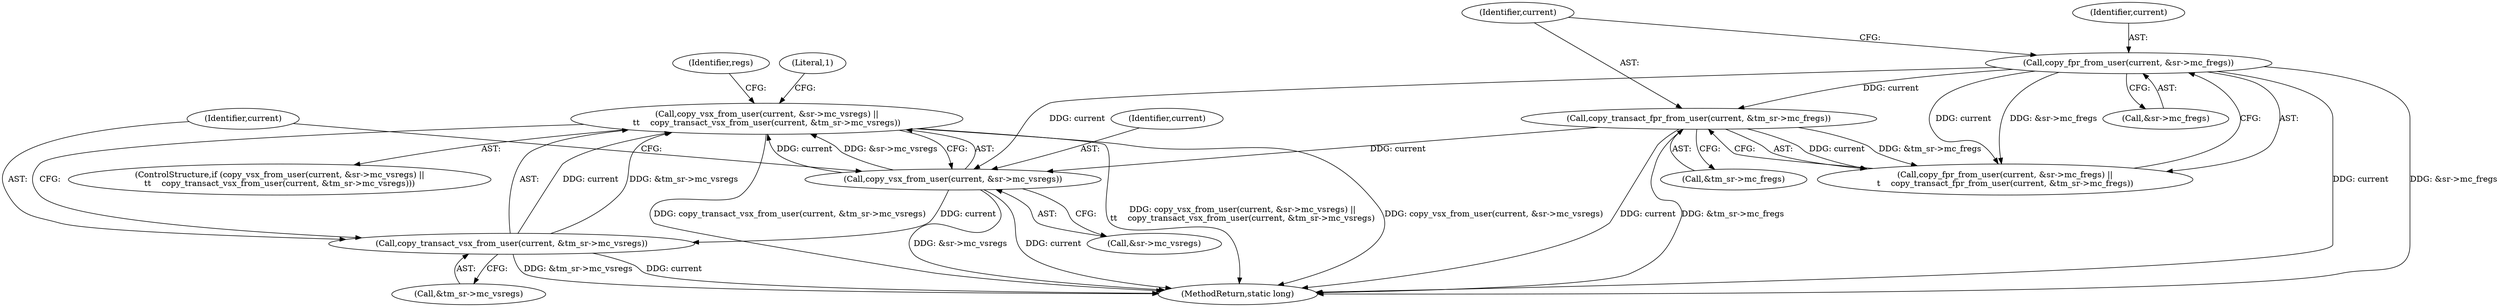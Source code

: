 digraph "0_linux_d2b9d2a5ad5ef04ff978c9923d19730cb05efd55@API" {
"1000335" [label="(Call,copy_vsx_from_user(current, &sr->mc_vsregs) ||\n\t\t    copy_transact_vsx_from_user(current, &tm_sr->mc_vsregs))"];
"1000336" [label="(Call,copy_vsx_from_user(current, &sr->mc_vsregs))"];
"1000310" [label="(Call,copy_fpr_from_user(current, &sr->mc_fregs))"];
"1000316" [label="(Call,copy_transact_fpr_from_user(current, &tm_sr->mc_fregs))"];
"1000342" [label="(Call,copy_transact_vsx_from_user(current, &tm_sr->mc_vsregs))"];
"1000349" [label="(Literal,1)"];
"1000309" [label="(Call,copy_fpr_from_user(current, &sr->mc_fregs) ||\n\t    copy_transact_fpr_from_user(current, &tm_sr->mc_fregs))"];
"1000312" [label="(Call,&sr->mc_fregs)"];
"1000342" [label="(Call,copy_transact_vsx_from_user(current, &tm_sr->mc_vsregs))"];
"1000337" [label="(Identifier,current)"];
"1000311" [label="(Identifier,current)"];
"1000395" [label="(Identifier,regs)"];
"1000343" [label="(Identifier,current)"];
"1000335" [label="(Call,copy_vsx_from_user(current, &sr->mc_vsregs) ||\n\t\t    copy_transact_vsx_from_user(current, &tm_sr->mc_vsregs))"];
"1000338" [label="(Call,&sr->mc_vsregs)"];
"1000344" [label="(Call,&tm_sr->mc_vsregs)"];
"1000310" [label="(Call,copy_fpr_from_user(current, &sr->mc_fregs))"];
"1000533" [label="(MethodReturn,static long)"];
"1000317" [label="(Identifier,current)"];
"1000316" [label="(Call,copy_transact_fpr_from_user(current, &tm_sr->mc_fregs))"];
"1000318" [label="(Call,&tm_sr->mc_fregs)"];
"1000334" [label="(ControlStructure,if (copy_vsx_from_user(current, &sr->mc_vsregs) ||\n\t\t    copy_transact_vsx_from_user(current, &tm_sr->mc_vsregs)))"];
"1000336" [label="(Call,copy_vsx_from_user(current, &sr->mc_vsregs))"];
"1000335" -> "1000334"  [label="AST: "];
"1000335" -> "1000336"  [label="CFG: "];
"1000335" -> "1000342"  [label="CFG: "];
"1000336" -> "1000335"  [label="AST: "];
"1000342" -> "1000335"  [label="AST: "];
"1000349" -> "1000335"  [label="CFG: "];
"1000395" -> "1000335"  [label="CFG: "];
"1000335" -> "1000533"  [label="DDG: copy_vsx_from_user(current, &sr->mc_vsregs)"];
"1000335" -> "1000533"  [label="DDG: copy_transact_vsx_from_user(current, &tm_sr->mc_vsregs)"];
"1000335" -> "1000533"  [label="DDG: copy_vsx_from_user(current, &sr->mc_vsregs) ||\n\t\t    copy_transact_vsx_from_user(current, &tm_sr->mc_vsregs)"];
"1000336" -> "1000335"  [label="DDG: current"];
"1000336" -> "1000335"  [label="DDG: &sr->mc_vsregs"];
"1000342" -> "1000335"  [label="DDG: current"];
"1000342" -> "1000335"  [label="DDG: &tm_sr->mc_vsregs"];
"1000336" -> "1000338"  [label="CFG: "];
"1000337" -> "1000336"  [label="AST: "];
"1000338" -> "1000336"  [label="AST: "];
"1000343" -> "1000336"  [label="CFG: "];
"1000336" -> "1000533"  [label="DDG: &sr->mc_vsregs"];
"1000336" -> "1000533"  [label="DDG: current"];
"1000310" -> "1000336"  [label="DDG: current"];
"1000316" -> "1000336"  [label="DDG: current"];
"1000336" -> "1000342"  [label="DDG: current"];
"1000310" -> "1000309"  [label="AST: "];
"1000310" -> "1000312"  [label="CFG: "];
"1000311" -> "1000310"  [label="AST: "];
"1000312" -> "1000310"  [label="AST: "];
"1000317" -> "1000310"  [label="CFG: "];
"1000309" -> "1000310"  [label="CFG: "];
"1000310" -> "1000533"  [label="DDG: &sr->mc_fregs"];
"1000310" -> "1000533"  [label="DDG: current"];
"1000310" -> "1000309"  [label="DDG: current"];
"1000310" -> "1000309"  [label="DDG: &sr->mc_fregs"];
"1000310" -> "1000316"  [label="DDG: current"];
"1000316" -> "1000309"  [label="AST: "];
"1000316" -> "1000318"  [label="CFG: "];
"1000317" -> "1000316"  [label="AST: "];
"1000318" -> "1000316"  [label="AST: "];
"1000309" -> "1000316"  [label="CFG: "];
"1000316" -> "1000533"  [label="DDG: &tm_sr->mc_fregs"];
"1000316" -> "1000533"  [label="DDG: current"];
"1000316" -> "1000309"  [label="DDG: current"];
"1000316" -> "1000309"  [label="DDG: &tm_sr->mc_fregs"];
"1000342" -> "1000344"  [label="CFG: "];
"1000343" -> "1000342"  [label="AST: "];
"1000344" -> "1000342"  [label="AST: "];
"1000342" -> "1000533"  [label="DDG: &tm_sr->mc_vsregs"];
"1000342" -> "1000533"  [label="DDG: current"];
}
